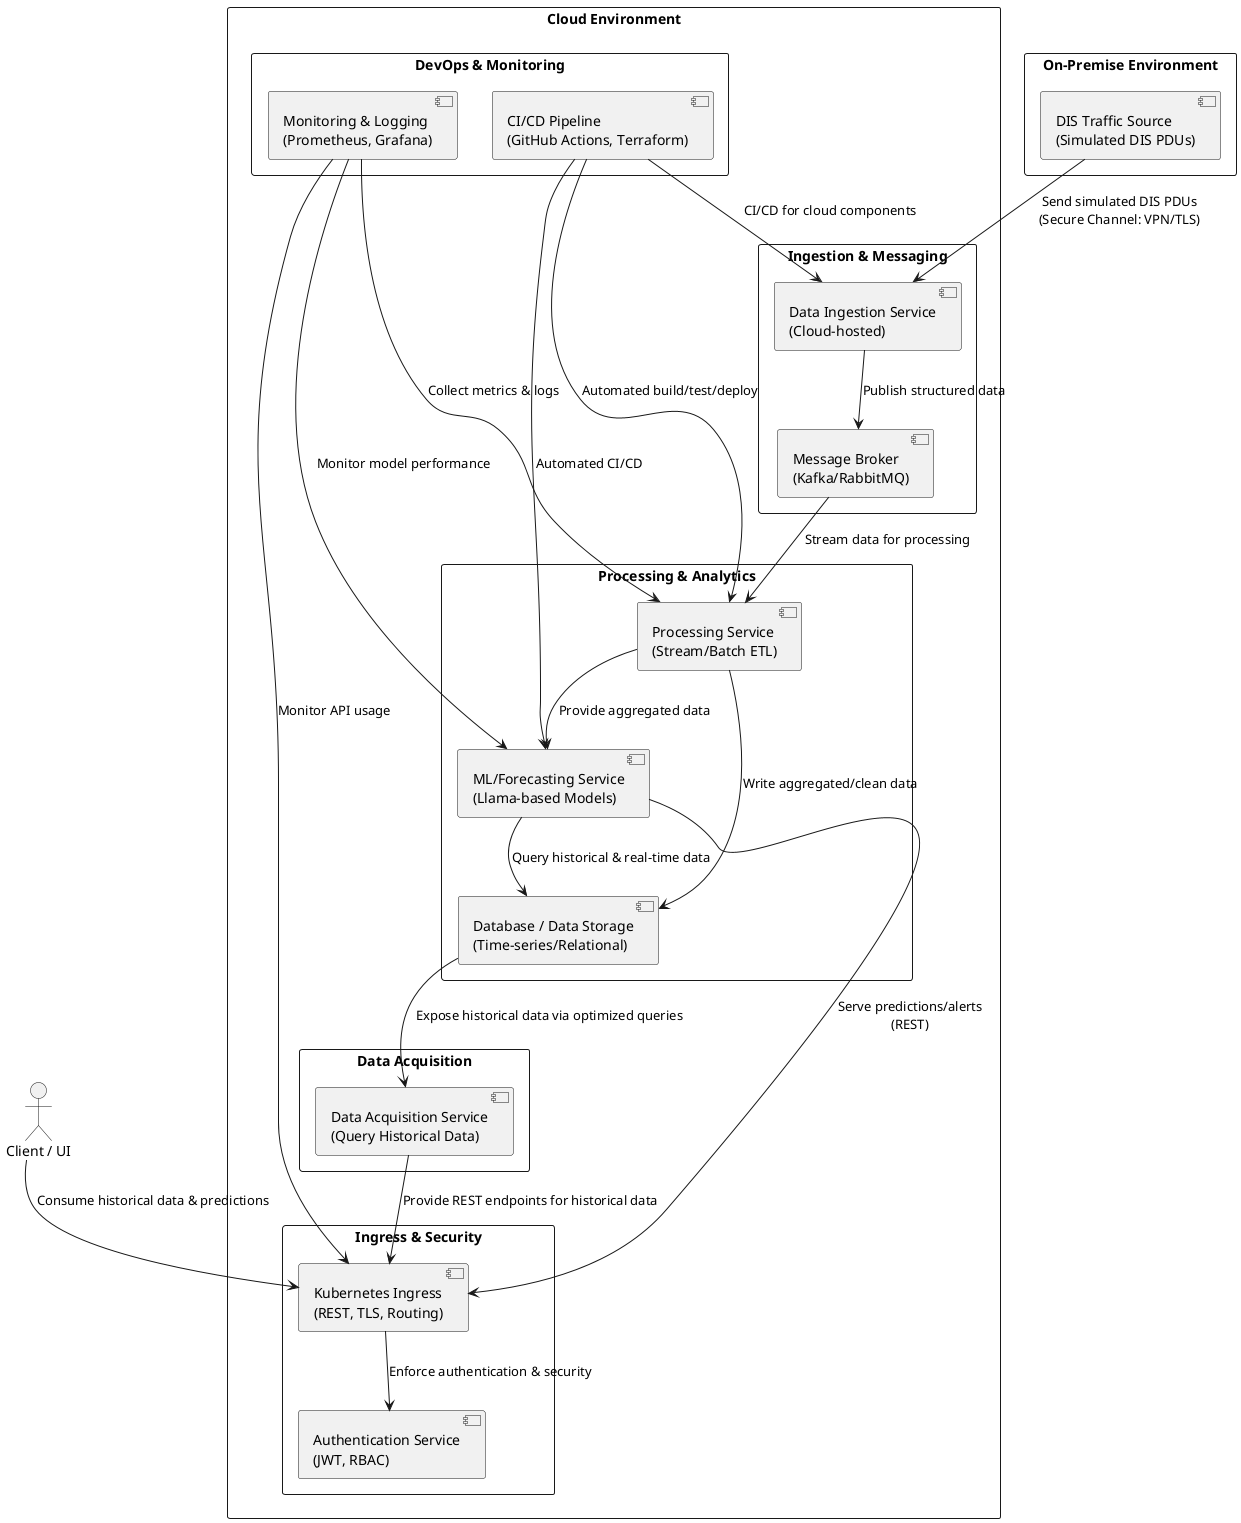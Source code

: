 @startuml
skinparam packageStyle rectangle

actor "Client / UI" as UI

' On-Premise components
package "On-Premise Environment" {
  [DIS Traffic Source\n(Simulated DIS PDUs)] as DIS_Source
}

' Cloud components
package "Cloud Environment" {
  package "Ingestion & Messaging" {
    [Data Ingestion Service\n(Cloud-hosted)] as Ingestion
    [Message Broker\n(Kafka/RabbitMQ)] as Broker
  }
  
  package "Processing & Analytics" {
    [Processing Service\n(Stream/Batch ETL)] as Processing
    [ML/Forecasting Service\n(Llama-based Models)] as MLService
    [Database / Data Storage\n(Time-series/Relational)] as Storage
  }
  
  package "Data Acquisition" {
    [Data Acquisition Service\n(Query Historical Data)] as DataAcquire
  }
  
  package "Ingress & Security" {
    [Kubernetes Ingress\n(REST, TLS, Routing)] as Ingress
    [Authentication Service\n(JWT, RBAC)] as AuthService
  }
  
  package "DevOps & Monitoring" {
    [Monitoring & Logging\n(Prometheus, Grafana)] as Monitor
    [CI/CD Pipeline\n(GitHub Actions, Terraform)] as CICD
  }
}

' Interactions between on-premise and cloud
DIS_Source --> Ingestion : Send simulated DIS PDUs\n(Secure Channel: VPN/TLS)
Ingestion --> Broker : Publish structured data
Broker --> Processing : Stream data for processing
Processing --> Storage : Write aggregated/clean data

' Data Acquisition for historical queries
Storage --> DataAcquire : Expose historical data via optimized queries
DataAcquire --> Ingress : Provide REST endpoints for historical data

' ML & API interaction
Processing --> MLService : Provide aggregated data
MLService --> Storage : Query historical & real-time data
MLService --> Ingress : Serve predictions/alerts\n(REST)

' Ingress and security flow
Ingress --> AuthService : Enforce authentication & security
UI --> Ingress : Consume historical data & predictions

' DevOps & Monitoring interactions
Monitor --> Processing : Collect metrics & logs
Monitor --> MLService : Monitor model performance
Monitor --> Ingress : Monitor API usage
CICD --> Ingestion : CI/CD for cloud components
CICD --> Processing : Automated build/test/deploy
CICD --> MLService : Automated CI/CD

@enduml
